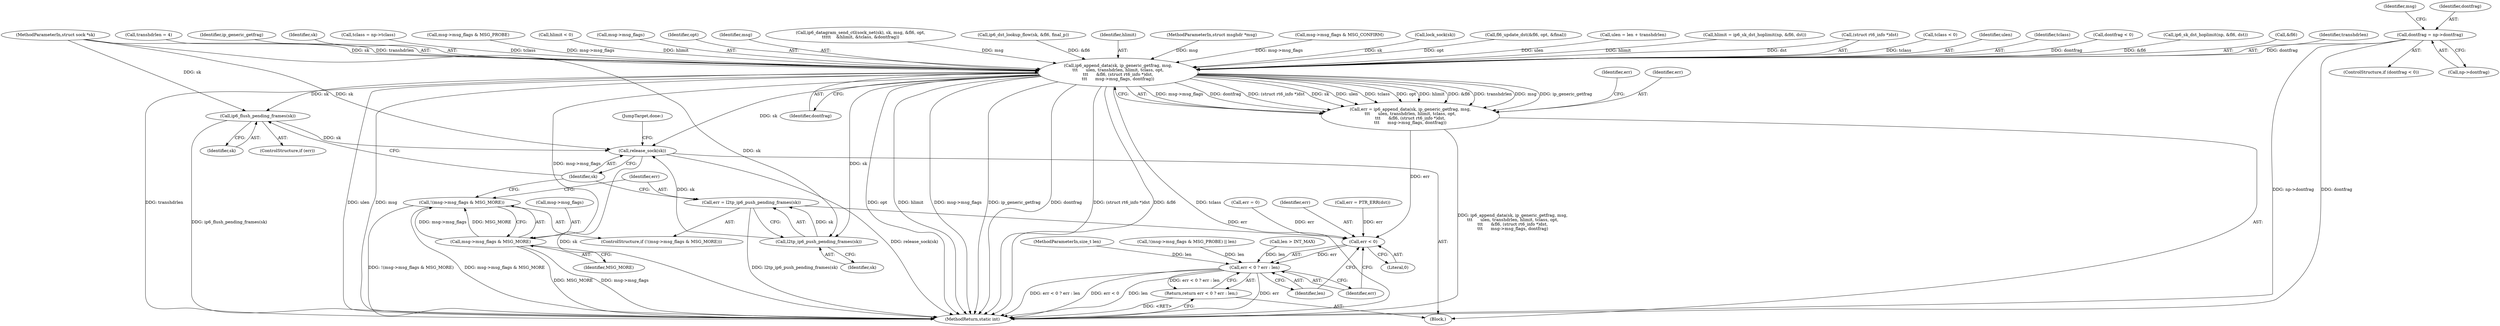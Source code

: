 digraph "0_linux_45f6fad84cc305103b28d73482b344d7f5b76f39_19@pointer" {
"1000577" [label="(Call,dontfrag = np->dontfrag)"];
"1000594" [label="(Call,ip6_append_data(sk, ip_generic_getfrag, msg,\n\t\t\t      ulen, transhdrlen, hlimit, tclass, opt,\n\t\t\t      &fl6, (struct rt6_info *)dst,\n\t\t\t      msg->msg_flags, dontfrag))"];
"1000592" [label="(Call,err = ip6_append_data(sk, ip_generic_getfrag, msg,\n\t\t\t      ulen, transhdrlen, hlimit, tclass, opt,\n\t\t\t      &fl6, (struct rt6_info *)dst,\n\t\t\t      msg->msg_flags, dontfrag))"];
"1000640" [label="(Call,err < 0)"];
"1000639" [label="(Call,err < 0 ? err : len)"];
"1000638" [label="(Return,return err < 0 ? err : len;)"];
"1000614" [label="(Call,ip6_flush_pending_frames(sk))"];
"1000628" [label="(Call,release_sock(sk))"];
"1000619" [label="(Call,msg->msg_flags & MSG_MORE)"];
"1000618" [label="(Call,!(msg->msg_flags & MSG_MORE))"];
"1000626" [label="(Call,l2tp_ip6_push_pending_frames(sk))"];
"1000624" [label="(Call,err = l2tp_ip6_push_pending_frames(sk))"];
"1000109" [label="(MethodParameterIn,size_t len)"];
"1000611" [label="(Identifier,dontfrag)"];
"1000565" [label="(Call,tclass < 0)"];
"1000641" [label="(Identifier,err)"];
"1000598" [label="(Identifier,ulen)"];
"1000601" [label="(Identifier,tclass)"];
"1000625" [label="(Identifier,err)"];
"1000618" [label="(Call,!(msg->msg_flags & MSG_MORE))"];
"1000630" [label="(JumpTarget,done:)"];
"1000617" [label="(ControlStructure,if (!(msg->msg_flags & MSG_MORE)))"];
"1000548" [label="(Call,err = PTR_ERR(dst))"];
"1000574" [label="(Call,dontfrag < 0)"];
"1000577" [label="(Call,dontfrag = np->dontfrag)"];
"1000640" [label="(Call,err < 0)"];
"1000623" [label="(Identifier,MSG_MORE)"];
"1000662" [label="(MethodReturn,static int)"];
"1000559" [label="(Call,ip6_sk_dst_hoplimit(np, &fl6, dst))"];
"1000642" [label="(Literal,0)"];
"1000627" [label="(Identifier,sk)"];
"1000603" [label="(Call,&fl6)"];
"1000599" [label="(Identifier,transhdrlen)"];
"1000159" [label="(Call,transhdrlen = 4)"];
"1000614" [label="(Call,ip6_flush_pending_frames(sk))"];
"1000613" [label="(Identifier,err)"];
"1000110" [label="(Block,)"];
"1000596" [label="(Identifier,ip_generic_getfrag)"];
"1000595" [label="(Identifier,sk)"];
"1000568" [label="(Call,tclass = np->tclass)"];
"1000651" [label="(Call,msg->msg_flags & MSG_PROBE)"];
"1000107" [label="(MethodParameterIn,struct sock *sk)"];
"1000615" [label="(Identifier,sk)"];
"1000585" [label="(Identifier,msg)"];
"1000554" [label="(Call,hlimit < 0)"];
"1000649" [label="(Call,!(msg->msg_flags & MSG_PROBE) || len)"];
"1000644" [label="(Identifier,len)"];
"1000626" [label="(Call,l2tp_ip6_push_pending_frames(sk))"];
"1000608" [label="(Call,msg->msg_flags)"];
"1000619" [label="(Call,msg->msg_flags & MSG_MORE)"];
"1000643" [label="(Identifier,err)"];
"1000624" [label="(Call,err = l2tp_ip6_push_pending_frames(sk))"];
"1000602" [label="(Identifier,opt)"];
"1000620" [label="(Call,msg->msg_flags)"];
"1000578" [label="(Identifier,dontfrag)"];
"1000592" [label="(Call,err = ip6_append_data(sk, ip_generic_getfrag, msg,\n\t\t\t      ulen, transhdrlen, hlimit, tclass, opt,\n\t\t\t      &fl6, (struct rt6_info *)dst,\n\t\t\t      msg->msg_flags, dontfrag))"];
"1000628" [label="(Call,release_sock(sk))"];
"1000612" [label="(ControlStructure,if (err))"];
"1000594" [label="(Call,ip6_append_data(sk, ip_generic_getfrag, msg,\n\t\t\t      ulen, transhdrlen, hlimit, tclass, opt,\n\t\t\t      &fl6, (struct rt6_info *)dst,\n\t\t\t      msg->msg_flags, dontfrag))"];
"1000597" [label="(Identifier,msg)"];
"1000361" [label="(Call,ip6_datagram_send_ctl(sock_net(sk), sk, msg, &fl6, opt,\n\t\t\t\t\t    &hlimit, &tclass, &dontfrag))"];
"1000539" [label="(Call,ip6_dst_lookup_flow(sk, &fl6, final_p))"];
"1000593" [label="(Identifier,err)"];
"1000573" [label="(ControlStructure,if (dontfrag < 0))"];
"1000600" [label="(Identifier,hlimit)"];
"1000170" [label="(Call,len > INT_MAX)"];
"1000108" [label="(MethodParameterIn,struct msghdr *msg)"];
"1000583" [label="(Call,msg->msg_flags & MSG_CONFIRM)"];
"1000590" [label="(Call,lock_sock(sk))"];
"1000639" [label="(Call,err < 0 ? err : len)"];
"1000629" [label="(Identifier,sk)"];
"1000495" [label="(Call,fl6_update_dst(&fl6, opt, &final))"];
"1000658" [label="(Call,err = 0)"];
"1000638" [label="(Return,return err < 0 ? err : len;)"];
"1000579" [label="(Call,np->dontfrag)"];
"1000163" [label="(Call,ulen = len + transhdrlen)"];
"1000557" [label="(Call,hlimit = ip6_sk_dst_hoplimit(np, &fl6, dst))"];
"1000605" [label="(Call,(struct rt6_info *)dst)"];
"1000577" -> "1000573"  [label="AST: "];
"1000577" -> "1000579"  [label="CFG: "];
"1000578" -> "1000577"  [label="AST: "];
"1000579" -> "1000577"  [label="AST: "];
"1000585" -> "1000577"  [label="CFG: "];
"1000577" -> "1000662"  [label="DDG: np->dontfrag"];
"1000577" -> "1000662"  [label="DDG: dontfrag"];
"1000577" -> "1000594"  [label="DDG: dontfrag"];
"1000594" -> "1000592"  [label="AST: "];
"1000594" -> "1000611"  [label="CFG: "];
"1000595" -> "1000594"  [label="AST: "];
"1000596" -> "1000594"  [label="AST: "];
"1000597" -> "1000594"  [label="AST: "];
"1000598" -> "1000594"  [label="AST: "];
"1000599" -> "1000594"  [label="AST: "];
"1000600" -> "1000594"  [label="AST: "];
"1000601" -> "1000594"  [label="AST: "];
"1000602" -> "1000594"  [label="AST: "];
"1000603" -> "1000594"  [label="AST: "];
"1000605" -> "1000594"  [label="AST: "];
"1000608" -> "1000594"  [label="AST: "];
"1000611" -> "1000594"  [label="AST: "];
"1000592" -> "1000594"  [label="CFG: "];
"1000594" -> "1000662"  [label="DDG: transhdrlen"];
"1000594" -> "1000662"  [label="DDG: ulen"];
"1000594" -> "1000662"  [label="DDG: msg"];
"1000594" -> "1000662"  [label="DDG: opt"];
"1000594" -> "1000662"  [label="DDG: hlimit"];
"1000594" -> "1000662"  [label="DDG: msg->msg_flags"];
"1000594" -> "1000662"  [label="DDG: ip_generic_getfrag"];
"1000594" -> "1000662"  [label="DDG: dontfrag"];
"1000594" -> "1000662"  [label="DDG: (struct rt6_info *)dst"];
"1000594" -> "1000662"  [label="DDG: &fl6"];
"1000594" -> "1000662"  [label="DDG: tclass"];
"1000594" -> "1000592"  [label="DDG: msg->msg_flags"];
"1000594" -> "1000592"  [label="DDG: dontfrag"];
"1000594" -> "1000592"  [label="DDG: (struct rt6_info *)dst"];
"1000594" -> "1000592"  [label="DDG: sk"];
"1000594" -> "1000592"  [label="DDG: ulen"];
"1000594" -> "1000592"  [label="DDG: tclass"];
"1000594" -> "1000592"  [label="DDG: opt"];
"1000594" -> "1000592"  [label="DDG: hlimit"];
"1000594" -> "1000592"  [label="DDG: &fl6"];
"1000594" -> "1000592"  [label="DDG: transhdrlen"];
"1000594" -> "1000592"  [label="DDG: msg"];
"1000594" -> "1000592"  [label="DDG: ip_generic_getfrag"];
"1000590" -> "1000594"  [label="DDG: sk"];
"1000107" -> "1000594"  [label="DDG: sk"];
"1000361" -> "1000594"  [label="DDG: msg"];
"1000108" -> "1000594"  [label="DDG: msg"];
"1000163" -> "1000594"  [label="DDG: ulen"];
"1000159" -> "1000594"  [label="DDG: transhdrlen"];
"1000554" -> "1000594"  [label="DDG: hlimit"];
"1000557" -> "1000594"  [label="DDG: hlimit"];
"1000568" -> "1000594"  [label="DDG: tclass"];
"1000565" -> "1000594"  [label="DDG: tclass"];
"1000495" -> "1000594"  [label="DDG: opt"];
"1000539" -> "1000594"  [label="DDG: &fl6"];
"1000559" -> "1000594"  [label="DDG: &fl6"];
"1000605" -> "1000594"  [label="DDG: dst"];
"1000651" -> "1000594"  [label="DDG: msg->msg_flags"];
"1000583" -> "1000594"  [label="DDG: msg->msg_flags"];
"1000574" -> "1000594"  [label="DDG: dontfrag"];
"1000594" -> "1000614"  [label="DDG: sk"];
"1000594" -> "1000619"  [label="DDG: msg->msg_flags"];
"1000594" -> "1000626"  [label="DDG: sk"];
"1000594" -> "1000628"  [label="DDG: sk"];
"1000592" -> "1000110"  [label="AST: "];
"1000593" -> "1000592"  [label="AST: "];
"1000613" -> "1000592"  [label="CFG: "];
"1000592" -> "1000662"  [label="DDG: ip6_append_data(sk, ip_generic_getfrag, msg,\n\t\t\t      ulen, transhdrlen, hlimit, tclass, opt,\n\t\t\t      &fl6, (struct rt6_info *)dst,\n\t\t\t      msg->msg_flags, dontfrag)"];
"1000592" -> "1000640"  [label="DDG: err"];
"1000640" -> "1000639"  [label="AST: "];
"1000640" -> "1000642"  [label="CFG: "];
"1000641" -> "1000640"  [label="AST: "];
"1000642" -> "1000640"  [label="AST: "];
"1000643" -> "1000640"  [label="CFG: "];
"1000644" -> "1000640"  [label="CFG: "];
"1000640" -> "1000639"  [label="DDG: err"];
"1000624" -> "1000640"  [label="DDG: err"];
"1000658" -> "1000640"  [label="DDG: err"];
"1000548" -> "1000640"  [label="DDG: err"];
"1000639" -> "1000638"  [label="AST: "];
"1000639" -> "1000643"  [label="CFG: "];
"1000639" -> "1000644"  [label="CFG: "];
"1000643" -> "1000639"  [label="AST: "];
"1000644" -> "1000639"  [label="AST: "];
"1000638" -> "1000639"  [label="CFG: "];
"1000639" -> "1000662"  [label="DDG: err"];
"1000639" -> "1000662"  [label="DDG: err < 0 ? err : len"];
"1000639" -> "1000662"  [label="DDG: err < 0"];
"1000639" -> "1000662"  [label="DDG: len"];
"1000639" -> "1000638"  [label="DDG: err < 0 ? err : len"];
"1000649" -> "1000639"  [label="DDG: len"];
"1000170" -> "1000639"  [label="DDG: len"];
"1000109" -> "1000639"  [label="DDG: len"];
"1000638" -> "1000110"  [label="AST: "];
"1000662" -> "1000638"  [label="CFG: "];
"1000638" -> "1000662"  [label="DDG: <RET>"];
"1000614" -> "1000612"  [label="AST: "];
"1000614" -> "1000615"  [label="CFG: "];
"1000615" -> "1000614"  [label="AST: "];
"1000629" -> "1000614"  [label="CFG: "];
"1000614" -> "1000662"  [label="DDG: ip6_flush_pending_frames(sk)"];
"1000107" -> "1000614"  [label="DDG: sk"];
"1000614" -> "1000628"  [label="DDG: sk"];
"1000628" -> "1000110"  [label="AST: "];
"1000628" -> "1000629"  [label="CFG: "];
"1000629" -> "1000628"  [label="AST: "];
"1000630" -> "1000628"  [label="CFG: "];
"1000628" -> "1000662"  [label="DDG: sk"];
"1000628" -> "1000662"  [label="DDG: release_sock(sk)"];
"1000626" -> "1000628"  [label="DDG: sk"];
"1000107" -> "1000628"  [label="DDG: sk"];
"1000619" -> "1000618"  [label="AST: "];
"1000619" -> "1000623"  [label="CFG: "];
"1000620" -> "1000619"  [label="AST: "];
"1000623" -> "1000619"  [label="AST: "];
"1000618" -> "1000619"  [label="CFG: "];
"1000619" -> "1000662"  [label="DDG: MSG_MORE"];
"1000619" -> "1000662"  [label="DDG: msg->msg_flags"];
"1000619" -> "1000618"  [label="DDG: msg->msg_flags"];
"1000619" -> "1000618"  [label="DDG: MSG_MORE"];
"1000618" -> "1000617"  [label="AST: "];
"1000625" -> "1000618"  [label="CFG: "];
"1000629" -> "1000618"  [label="CFG: "];
"1000618" -> "1000662"  [label="DDG: !(msg->msg_flags & MSG_MORE)"];
"1000618" -> "1000662"  [label="DDG: msg->msg_flags & MSG_MORE"];
"1000626" -> "1000624"  [label="AST: "];
"1000626" -> "1000627"  [label="CFG: "];
"1000627" -> "1000626"  [label="AST: "];
"1000624" -> "1000626"  [label="CFG: "];
"1000626" -> "1000624"  [label="DDG: sk"];
"1000107" -> "1000626"  [label="DDG: sk"];
"1000624" -> "1000617"  [label="AST: "];
"1000625" -> "1000624"  [label="AST: "];
"1000629" -> "1000624"  [label="CFG: "];
"1000624" -> "1000662"  [label="DDG: l2tp_ip6_push_pending_frames(sk)"];
}
